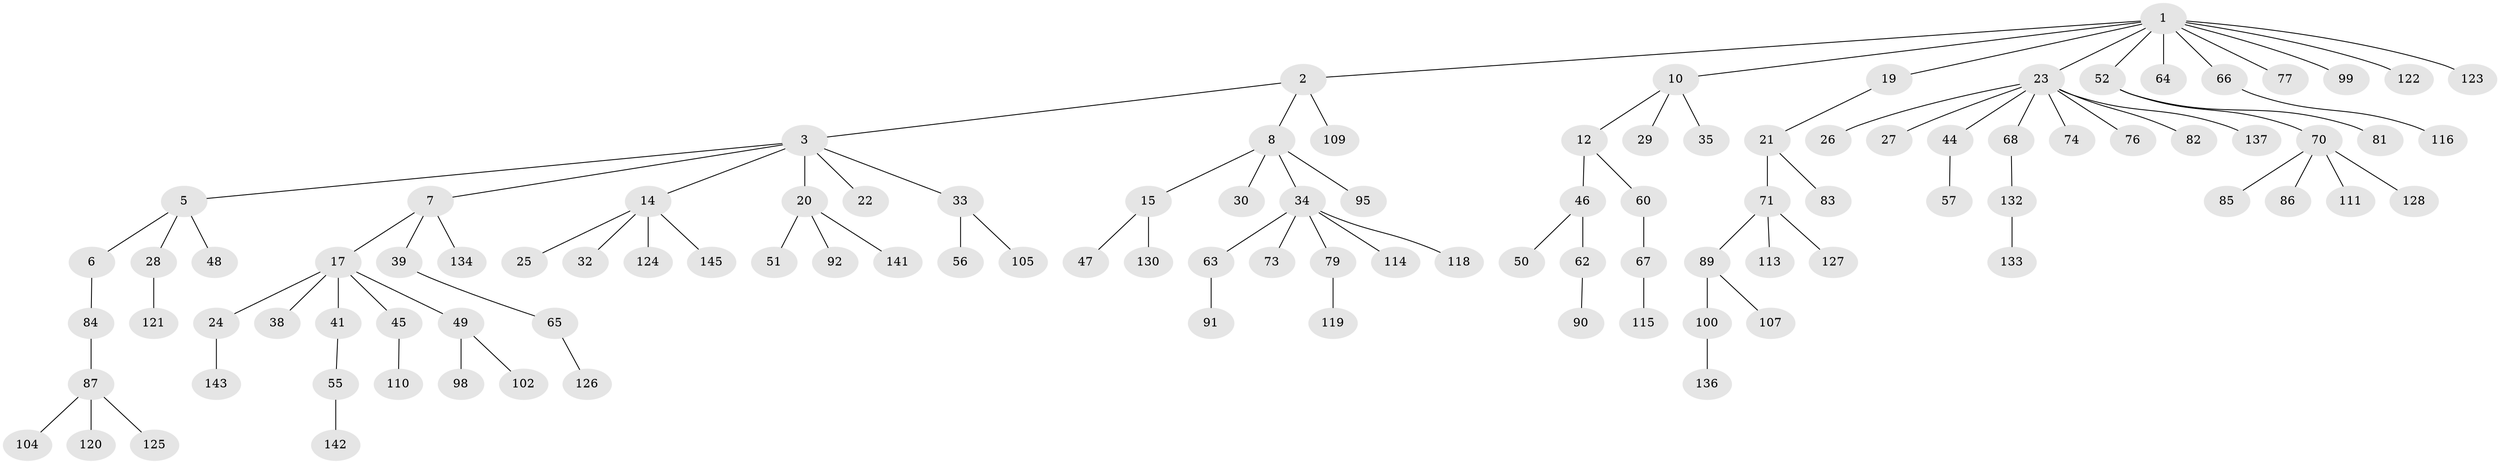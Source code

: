 // original degree distribution, {4: 0.0410958904109589, 6: 0.0136986301369863, 9: 0.00684931506849315, 5: 0.06164383561643835, 2: 0.2465753424657534, 1: 0.5068493150684932, 3: 0.1232876712328767}
// Generated by graph-tools (version 1.1) at 2025/11/02/27/25 16:11:26]
// undirected, 105 vertices, 104 edges
graph export_dot {
graph [start="1"]
  node [color=gray90,style=filled];
  1 [super="+4"];
  2 [super="+53"];
  3 [super="+13"];
  5 [super="+9"];
  6;
  7 [super="+61"];
  8 [super="+11"];
  10 [super="+16"];
  12 [super="+18"];
  14 [super="+97"];
  15 [super="+75"];
  17 [super="+42"];
  19;
  20 [super="+40"];
  21 [super="+69"];
  22;
  23 [super="+36"];
  24;
  25;
  26;
  27;
  28 [super="+31"];
  29;
  30;
  32 [super="+112"];
  33 [super="+43"];
  34 [super="+37"];
  35;
  38;
  39 [super="+140"];
  41;
  44 [super="+131"];
  45 [super="+54"];
  46;
  47;
  48 [super="+80"];
  49 [super="+59"];
  50 [super="+93"];
  51;
  52 [super="+58"];
  55 [super="+78"];
  56;
  57 [super="+146"];
  60;
  62;
  63;
  64;
  65 [super="+108"];
  66 [super="+144"];
  67;
  68 [super="+72"];
  70 [super="+88"];
  71 [super="+96"];
  73;
  74;
  76 [super="+94"];
  77;
  79 [super="+117"];
  81 [super="+101"];
  82;
  83 [super="+138"];
  84 [super="+129"];
  85;
  86;
  87 [super="+103"];
  89;
  90;
  91;
  92;
  95;
  98;
  99;
  100;
  102;
  104;
  105 [super="+106"];
  107;
  109;
  110;
  111;
  113;
  114;
  115;
  116;
  118;
  119;
  120 [super="+139"];
  121;
  122;
  123;
  124;
  125;
  126;
  127;
  128;
  130;
  132;
  133;
  134 [super="+135"];
  136;
  137;
  141;
  142;
  143;
  145;
  1 -- 2;
  1 -- 10;
  1 -- 52;
  1 -- 64;
  1 -- 66;
  1 -- 99;
  1 -- 77;
  1 -- 19;
  1 -- 23;
  1 -- 122;
  1 -- 123;
  2 -- 3;
  2 -- 8;
  2 -- 109;
  3 -- 5;
  3 -- 7;
  3 -- 14;
  3 -- 20;
  3 -- 33;
  3 -- 22;
  5 -- 6;
  5 -- 28;
  5 -- 48;
  6 -- 84;
  7 -- 17;
  7 -- 39;
  7 -- 134;
  8 -- 34;
  8 -- 15;
  8 -- 30;
  8 -- 95;
  10 -- 12;
  10 -- 29;
  10 -- 35;
  12 -- 60;
  12 -- 46;
  14 -- 25;
  14 -- 32;
  14 -- 124;
  14 -- 145;
  15 -- 47;
  15 -- 130;
  17 -- 24;
  17 -- 38;
  17 -- 41;
  17 -- 45;
  17 -- 49;
  19 -- 21;
  20 -- 51;
  20 -- 92;
  20 -- 141;
  21 -- 83;
  21 -- 71;
  23 -- 26;
  23 -- 27;
  23 -- 68;
  23 -- 82;
  23 -- 137;
  23 -- 74;
  23 -- 44;
  23 -- 76;
  24 -- 143;
  28 -- 121;
  33 -- 56;
  33 -- 105;
  34 -- 63;
  34 -- 79;
  34 -- 73;
  34 -- 118;
  34 -- 114;
  39 -- 65;
  41 -- 55;
  44 -- 57;
  45 -- 110;
  46 -- 50;
  46 -- 62;
  49 -- 98;
  49 -- 102;
  52 -- 81;
  52 -- 70;
  55 -- 142;
  60 -- 67;
  62 -- 90;
  63 -- 91;
  65 -- 126;
  66 -- 116;
  67 -- 115;
  68 -- 132;
  70 -- 85;
  70 -- 86;
  70 -- 111;
  70 -- 128;
  71 -- 89;
  71 -- 113;
  71 -- 127;
  79 -- 119;
  84 -- 87;
  87 -- 104;
  87 -- 125;
  87 -- 120;
  89 -- 100;
  89 -- 107;
  100 -- 136;
  132 -- 133;
}

